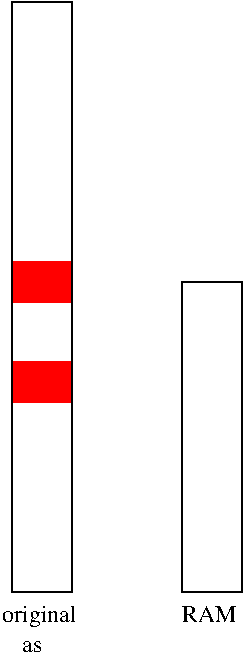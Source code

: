 #FIG 3.2
Landscape
Center
Inches
Letter  
200.00
Single
-2
1200 2
2 2 0 1 0 7 50 -1 -1 0.000 0 0 -1 0 0 5
	 5100 3300 5550 3300 5550 5625 5100 5625 5100 3300
2 2 0 1 4 4 50 -1 20 0.000 0 0 -1 0 0 5
	 3825 3150 4275 3150 4275 3450 3825 3450 3825 3150
2 2 0 1 4 4 50 -1 20 0.000 0 0 -1 0 0 5
	 3825 3900 4275 3900 4275 4200 3825 4200 3825 3900
2 2 0 1 0 7 50 -1 -1 0.000 0 0 -1 0 0 5
	 3825 1200 4275 1200 4275 5625 3825 5625 3825 1200
4 0 0 50 -1 0 12 0.0000 4 135 420 5100 5850 RAM\001
4 0 0 50 -1 0 12 0.0000 4 180 555 3750 5850 original\001
4 0 0 50 -1 0 12 0.0000 4 90 180 3900 6075 as\001
